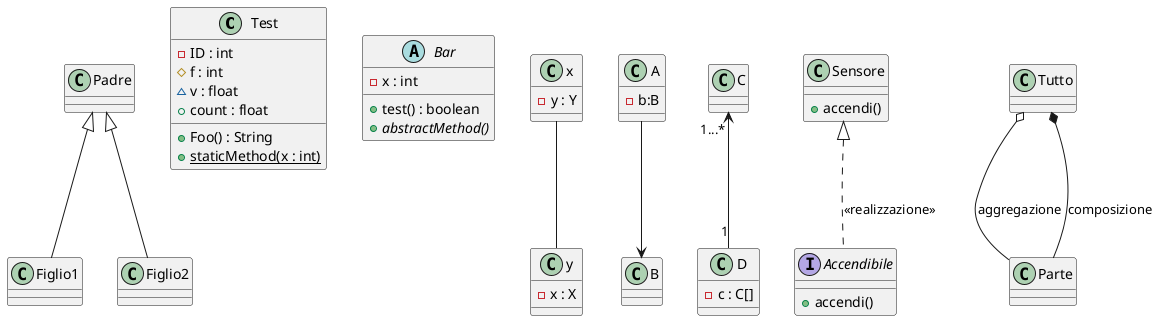 @startuml
' classe concreta
class Test {
    - ID : int
    'protected
    # f : int
    ' visibilità package
    ~ v : float
    + count : float
    + Foo() : String
    + {static} staticMethod(x : int)
}

' Classe astratta
abstract class Bar {
    ' - = private
    - x : int
    ' + = public
    + test() : boolean
    + {abstract} abstractMethod()
}

class x {
- y : Y
}
class y {
- x : X
}

class A {
    - b:B
}
class B {}

class C{}
class D{
- c : C[]
}

' Associazioni / relazioni tra classi
' x chiama/usa/utilizza y
' y chiama/usa/utilizza x
x -- y
' A chiama/ecc B ma NON viceversa
A --> B

' D chiama C e NON viceversa.
' D contiene PIU' RIFERIMENTI a C
C "1...*" <-- "1" D
' 2...6
' 1...5, 9
' 0...*

class Padre{}
class Figlio1{}
class Figlio2{}

Figlio1 -up-|> Padre
Figlio2 -up-|> Padre


interface Accendibile{
    + accendi()
}

class Sensore {
    +accendi()
}

Sensore <|.. Accendibile : <<realizzazione>>

class Parte{}
class Tutto{}

' la parte PUO' esistere senza in TUTTO
Tutto o-- Parte : aggregazione
' composizione = la parte NON esiste senza il TUTTO
Tutto *-- Parte : composizione


@enduml
